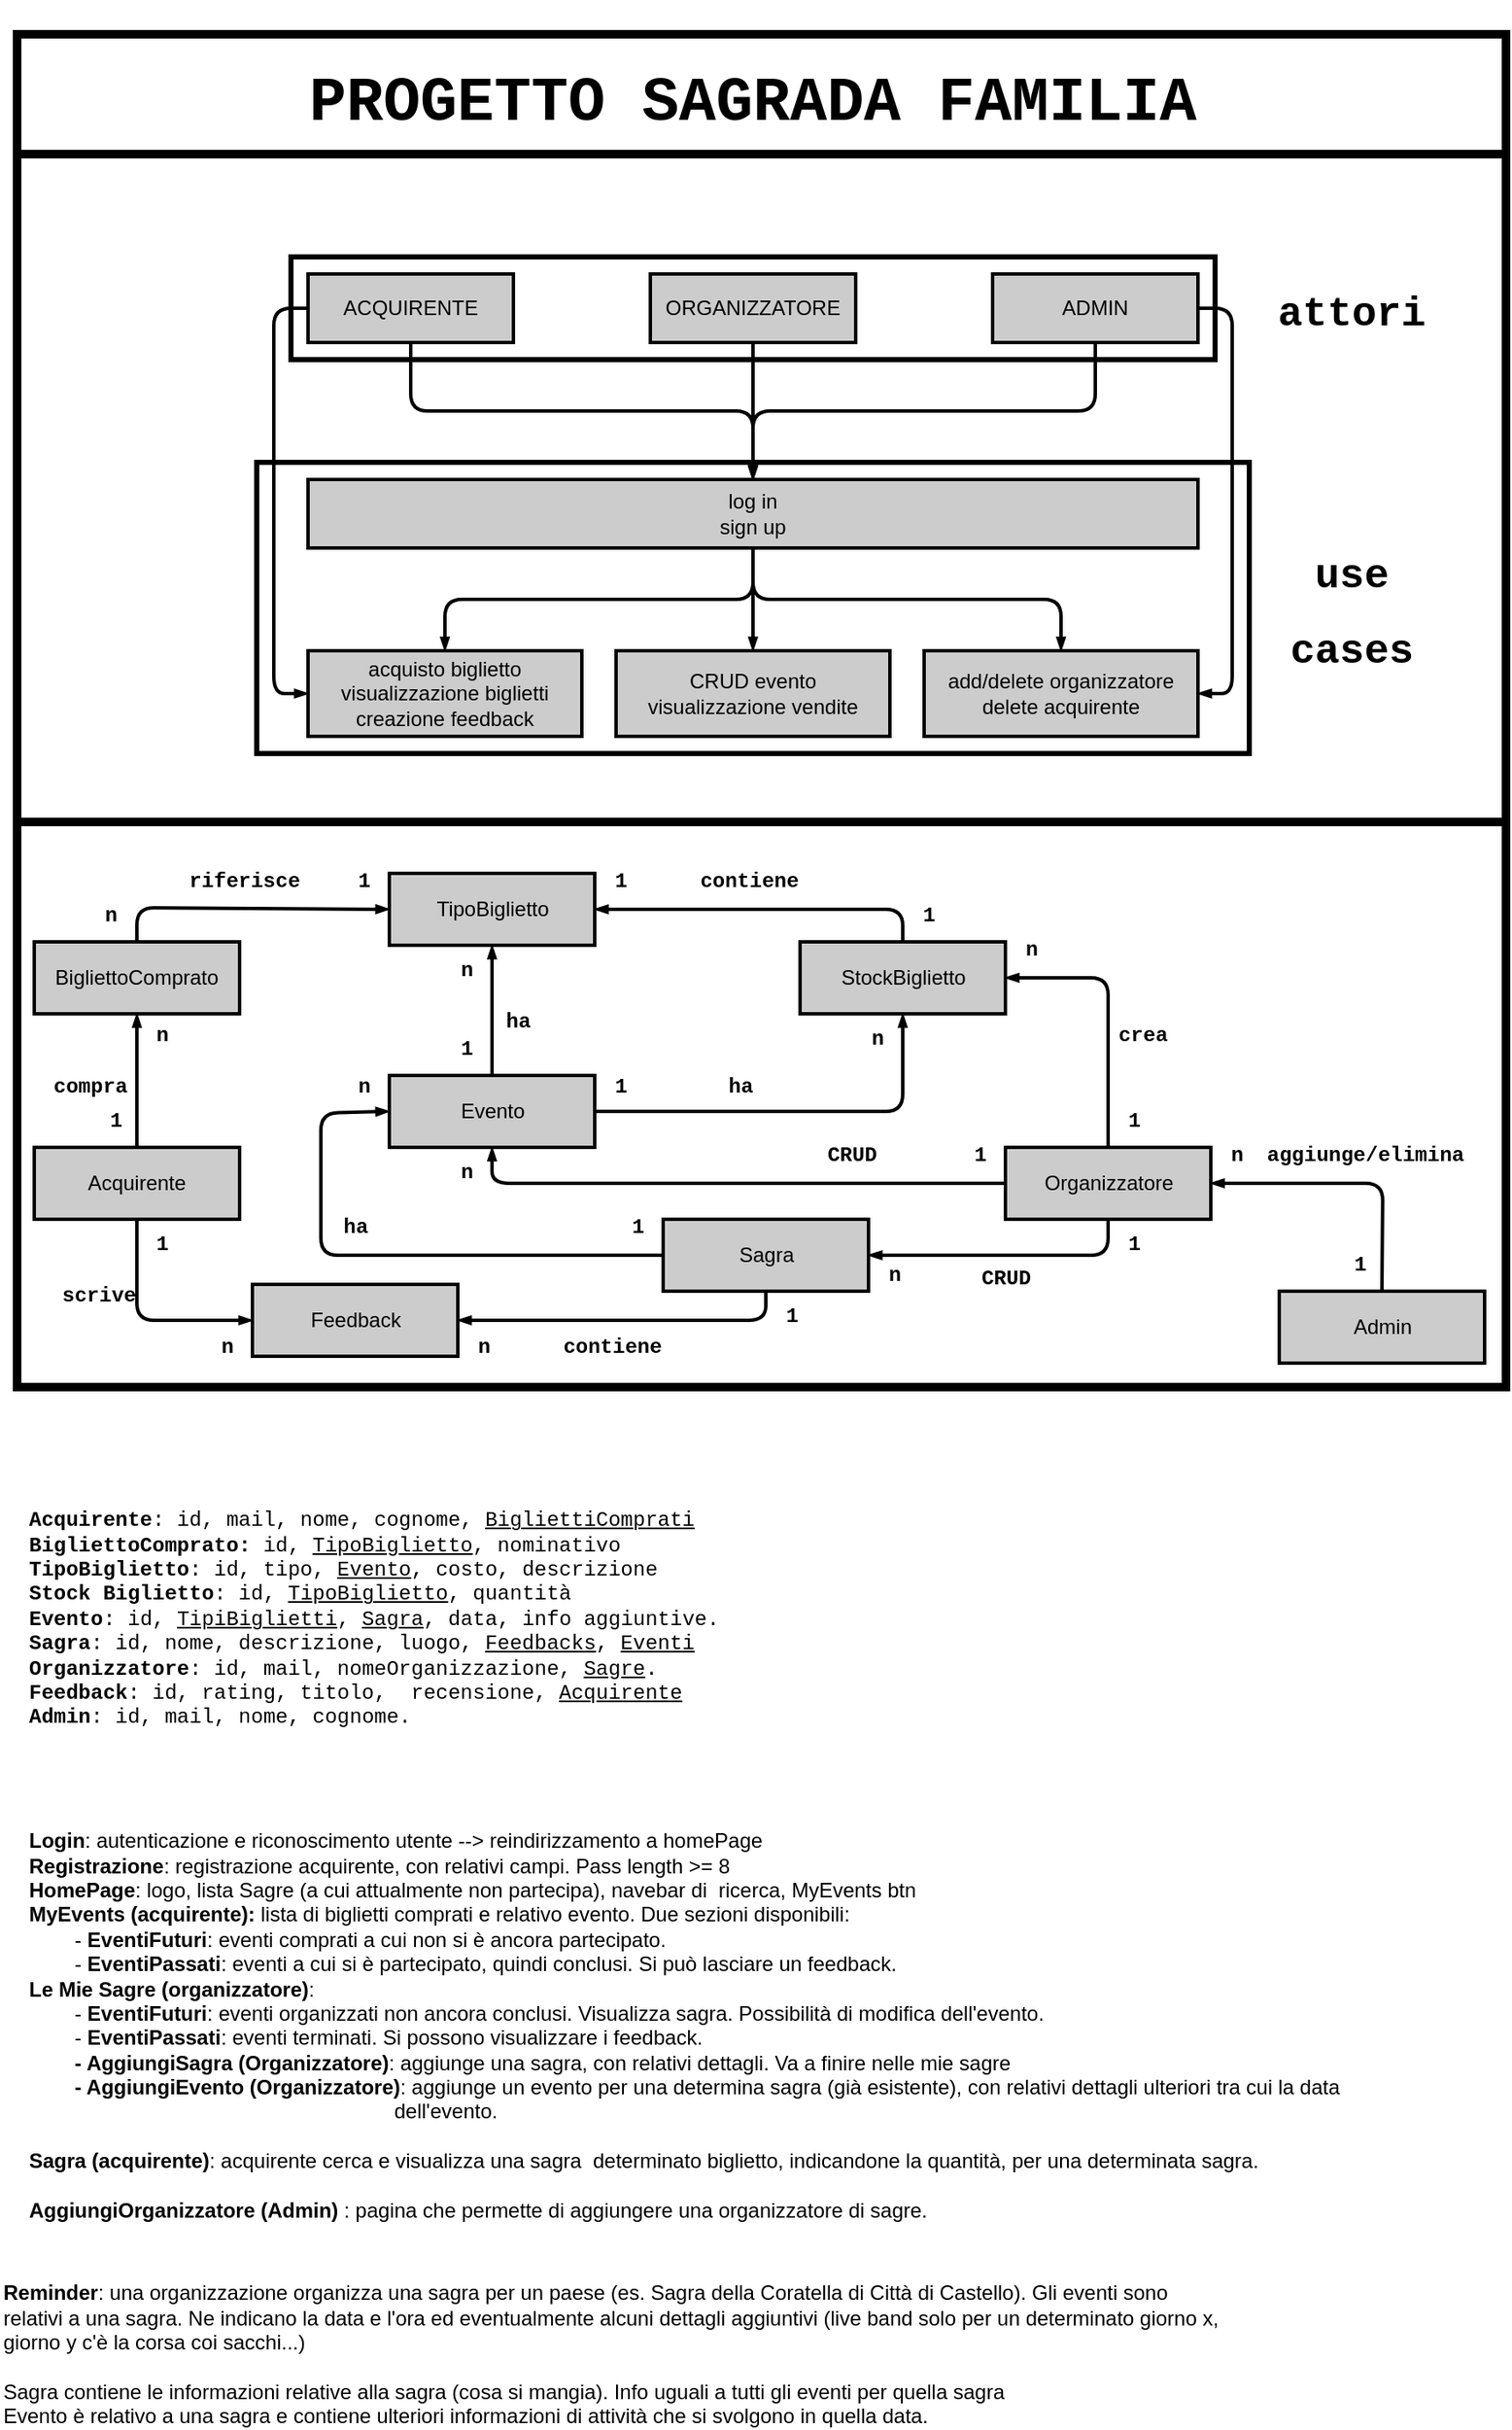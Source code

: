 <mxfile>
    <diagram name="Pagina-1" id="gseirKFRvw-85E1EHNPF">
        <mxGraphModel dx="3828" dy="4612" grid="1" gridSize="10" guides="1" tooltips="1" connect="1" arrows="1" fold="1" page="0" pageScale="1" pageWidth="827" pageHeight="1169" math="0" shadow="0">
            <root>
                <mxCell id="0"/>
                <mxCell id="1" parent="0"/>
                <mxCell id="100" value="" style="whiteSpace=wrap;html=1;fontFamily=Courier New;strokeWidth=5;fillColor=none;fontColor=#000000;" vertex="1" parent="1">
                    <mxGeometry x="240" y="-880" width="870" height="790" as="geometry"/>
                </mxCell>
                <mxCell id="157" value="" style="whiteSpace=wrap;html=1;fontFamily=Courier New;strokeWidth=5;fillColor=none;fontColor=#000000;" vertex="1" parent="1">
                    <mxGeometry x="240" y="-810" width="870" height="390" as="geometry"/>
                </mxCell>
                <mxCell id="90" value="" style="whiteSpace=wrap;html=1;fontFamily=Courier New;strokeWidth=3;fillColor=none;fontColor=#000000;" vertex="1" parent="1">
                    <mxGeometry x="380" y="-630" width="580" height="170" as="geometry"/>
                </mxCell>
                <mxCell id="91" value="" style="whiteSpace=wrap;html=1;fontFamily=Courier New;strokeWidth=3;fillColor=none;fontColor=#000000;" vertex="1" parent="1">
                    <mxGeometry x="400" y="-750" width="540" height="60" as="geometry"/>
                </mxCell>
                <mxCell id="4jmITqAbGPKn8g1PhYLc-20" value="&lt;b style=&quot;font-family: &amp;quot;Courier New&amp;quot;;&quot;&gt;Acquirente&lt;/b&gt;&lt;span style=&quot;color: rgb(0, 0, 0); font-family: &amp;quot;Courier New&amp;quot;;&quot;&gt;: id, mail, nome, cognome,&amp;nbsp;&lt;/span&gt;&lt;u style=&quot;font-family: &amp;quot;Courier New&amp;quot;;&quot;&gt;BigliettiComprati&lt;/u&gt;&lt;div style=&quot;font-family: &amp;quot;Courier New&amp;quot;;&quot;&gt;&lt;b&gt;BigliettoComprato:&amp;nbsp;&lt;/b&gt;id,&amp;nbsp;&lt;u&gt;TipoBiglietto&lt;/u&gt;, nominativo&lt;/div&gt;&lt;div style=&quot;font-family: &amp;quot;Courier New&amp;quot;;&quot;&gt;&lt;b&gt;TipoBiglietto&lt;/b&gt;: id, tipo,&amp;nbsp;&lt;u&gt;Evento&lt;/u&gt;, costo, descrizione&lt;/div&gt;&lt;div style=&quot;font-family: &amp;quot;Courier New&amp;quot;;&quot;&gt;&lt;b&gt;Stock Biglietto&lt;/b&gt;: id,&amp;nbsp;&lt;u&gt;TipoBiglietto&lt;/u&gt;, quantità&lt;br&gt;&lt;b&gt;Evento&lt;/b&gt;: id,&amp;nbsp;&lt;u&gt;TipiBiglietti&lt;/u&gt;,&amp;nbsp;&lt;u&gt;Sagra&lt;/u&gt;, data, info aggiuntive.&lt;/div&gt;&lt;div style=&quot;font-family: &amp;quot;Courier New&amp;quot;;&quot;&gt;&lt;b&gt;Sagra&lt;/b&gt;: id, nome, descrizione, luogo,&amp;nbsp;&lt;u&gt;Feedbacks&lt;/u&gt;,&amp;nbsp;&lt;u&gt;Eventi&lt;/u&gt;&lt;/div&gt;&lt;div style=&quot;font-family: &amp;quot;Courier New&amp;quot;;&quot;&gt;&lt;div&gt;&lt;b&gt;Organizzatore&lt;/b&gt;: id, mail, nomeOrganizzazione,&amp;nbsp;&lt;u&gt;Sagre&lt;/u&gt;.&lt;/div&gt;&lt;div&gt;&lt;b&gt;Feedback&lt;/b&gt;: id, rating, titolo, &amp;nbsp;recensione,&amp;nbsp;&lt;u&gt;Acquirente&lt;/u&gt;&lt;/div&gt;&lt;div&gt;&lt;b&gt;Admin&lt;/b&gt;: id, mail, nome, cognome.&lt;/div&gt;&lt;/div&gt;" style="text;html=1;align=left;verticalAlign=middle;whiteSpace=wrap;rounded=0;" parent="1" vertex="1">
                    <mxGeometry x="245" y="-20" width="515" height="130" as="geometry"/>
                </mxCell>
                <mxCell id="4jmITqAbGPKn8g1PhYLc-21" value="&lt;div&gt;&lt;b&gt;Login&lt;/b&gt;: autenticazione e riconoscimento utente --&amp;gt; reindirizzamento a homePage&lt;/div&gt;&lt;div&gt;&lt;b&gt;Registrazione&lt;/b&gt;: registrazione acquirente, con relativi campi. Pass length &amp;gt;= 8&lt;/div&gt;&lt;b&gt;HomePage&lt;/b&gt;: logo, lista Sagre (a cui attualmente non partecipa), navebar di &amp;nbsp;ricerca, MyEvents btn&lt;div&gt;&lt;b&gt;MyEvents (acquirente): &lt;/b&gt;lista di biglietti comprati e relativo evento. Due sezioni disponibili:&lt;/div&gt;&lt;div&gt;&lt;span style=&quot;white-space: pre;&quot;&gt;&#x9;- &lt;b&gt;EventiFuturi&lt;/b&gt;: eventi comprati a cui non si è ancora partecipato.&lt;/span&gt;&lt;br&gt;&lt;/div&gt;&lt;div&gt;&lt;span style=&quot;white-space: pre;&quot;&gt;&#x9;- &lt;b&gt;EventiPassati&lt;/b&gt;: eventi a cui si è partecipato, quindi conclusi. Si può lasciare un feedback.&lt;/span&gt;&lt;/div&gt;&lt;div&gt;&lt;span style=&quot;white-space: pre;&quot;&gt;&lt;b&gt;Le Mie Sagre (organizzatore)&lt;/b&gt;:&lt;/span&gt;&lt;/div&gt;&lt;div&gt;&lt;div&gt;&lt;span style=&quot;white-space: pre;&quot;&gt;&#x9;- &lt;/span&gt;&lt;b style=&quot;white-space: pre;&quot;&gt;EventiFuturi&lt;/b&gt;&lt;span style=&quot;white-space: pre;&quot;&gt;: eventi organizzati non ancora conclusi. Visualizza sagra. Possibilità di modifica dell&#39;evento.&lt;/span&gt;&lt;br&gt;&lt;/div&gt;&lt;div&gt;&lt;span style=&quot;white-space: pre;&quot;&gt;&#x9;- &lt;/span&gt;&lt;b style=&quot;white-space: pre;&quot;&gt;EventiPassati&lt;/b&gt;&lt;span style=&quot;white-space: pre;&quot;&gt;: eventi terminati. Si possono visualizzare i feedback.&lt;/span&gt;&lt;/div&gt;&lt;/div&gt;&lt;div&gt;&lt;b style=&quot;white-space: pre;&quot;&gt;&lt;span style=&quot;white-space: pre;&quot;&gt;&#x9;- &lt;/span&gt;AggiungiSagra (Organizzatore)&lt;/b&gt;&lt;span style=&quot;white-space: pre;&quot;&gt;: aggiunge una sagra, con relativi dettagli. Va a finire nelle mie sagre&lt;/span&gt;&lt;/div&gt;&lt;div&gt;&lt;b style=&quot;white-space: pre;&quot;&gt;&#x9;- AggiungiEvento (Organizzatore)&lt;/b&gt;&lt;span style=&quot;white-space: pre;&quot;&gt;: aggiunge un evento per una determina sagra (già esistente), con relativi dettagli ulteriori tra cui la data&amp;nbsp;&lt;/span&gt;&lt;/div&gt;&lt;div&gt;&lt;span style=&quot;white-space: pre;&quot;&gt;&lt;span style=&quot;white-space: pre;&quot;&gt;&#x9;&lt;/span&gt;&lt;span style=&quot;white-space: pre;&quot;&gt;&#x9;&lt;/span&gt;&lt;span style=&quot;white-space: pre;&quot;&gt;&#x9;&lt;/span&gt;&lt;span style=&quot;white-space: pre;&quot;&gt;&#x9;&lt;/span&gt;&lt;span style=&quot;white-space: pre;&quot;&gt;&#x9;&lt;/span&gt;&lt;span style=&quot;white-space: pre;&quot;&gt;&#x9;&lt;/span&gt;&lt;span style=&quot;white-space: pre;&quot;&gt;&#x9;&lt;/span&gt;&lt;span style=&quot;white-space: pre;&quot;&gt;&#x9;&lt;/span&gt;dell&#39;evento.&lt;/span&gt;&lt;span style=&quot;white-space: pre;&quot;&gt;&lt;br&gt;&lt;/span&gt;&lt;/div&gt;&lt;div&gt;&lt;span style=&quot;white-space: pre;&quot;&gt;&lt;br&gt;&lt;/span&gt;&lt;/div&gt;&lt;div&gt;&lt;div&gt;&lt;span style=&quot;white-space: pre;&quot;&gt;&lt;b&gt;Sagra (acquirente)&lt;/b&gt;: acquirente cerca e visualizza una sagra  determinato biglietto, indicandone la quantità, per una determinata sagra.&lt;/span&gt;&lt;/div&gt;&lt;/div&gt;&lt;div&gt;&lt;span style=&quot;white-space: pre;&quot;&gt;&lt;br&gt;&lt;/span&gt;&lt;/div&gt;&lt;div&gt;&lt;span style=&quot;white-space: pre;&quot;&gt;&lt;b&gt;AggiungiOrganizzatore (Admin) &lt;/b&gt;: pagina che permette di aggiungere una organizzatore di sagre.&lt;/span&gt;&lt;/div&gt;&lt;div&gt;&lt;span style=&quot;white-space: pre;&quot;&gt;&lt;br&gt;&lt;/span&gt;&lt;/div&gt;" style="text;html=1;align=left;verticalAlign=middle;whiteSpace=wrap;rounded=0;" parent="1" vertex="1">
                    <mxGeometry x="245" y="200" width="765" height="180" as="geometry"/>
                </mxCell>
                <mxCell id="4jmITqAbGPKn8g1PhYLc-28" value="&lt;b&gt;Reminder&lt;/b&gt;: una organizzazione organizza una sagra per un paese (es. Sagra della Coratella di Città di Castello). Gli eventi sono relativi a una sagra. Ne indicano la data e l&#39;ora ed eventualmente alcuni dettagli aggiuntivi (live band solo per un determinato giorno x, giorno y c&#39;è la corsa coi sacchi...)&lt;div&gt;&lt;br&gt;&lt;/div&gt;&lt;div&gt;Sagra contiene le informazioni relative alla sagra (cosa si mangia). Info uguali a tutti gli eventi per quella sagra&lt;/div&gt;&lt;div&gt;Evento è relativo a una sagra e contiene ulteriori informazioni di attività che si svolgono in quella data.&lt;/div&gt;" style="text;html=1;align=left;verticalAlign=middle;whiteSpace=wrap;rounded=0;" parent="1" vertex="1">
                    <mxGeometry x="230" y="460" width="715" height="30" as="geometry"/>
                </mxCell>
                <mxCell id="80" value="&lt;b&gt;PROGETTO SAGRADA FAMILIA&lt;/b&gt;" style="text;html=1;align=center;verticalAlign=middle;whiteSpace=wrap;rounded=0;fontSize=36;fontFamily=Courier New;fontColor=#000000;" vertex="1" parent="1">
                    <mxGeometry x="370" y="-900" width="600" height="120" as="geometry"/>
                </mxCell>
                <mxCell id="81" value="&lt;b&gt;&lt;font style=&quot;font-size: 24px;&quot;&gt;attori&lt;/font&gt;&lt;/b&gt;" style="text;html=1;align=center;verticalAlign=middle;whiteSpace=wrap;rounded=0;fontSize=36;fontFamily=Courier New;fontColor=#000000;" vertex="1" parent="1">
                    <mxGeometry x="960" y="-735" width="120" height="30" as="geometry"/>
                </mxCell>
                <mxCell id="82" value="ACQUIRENTE" style="rounded=0;whiteSpace=wrap;html=1;fillColor=#CCCCCC;strokeWidth=2;" vertex="1" parent="1">
                    <mxGeometry x="410" y="-740" width="120" height="40" as="geometry"/>
                </mxCell>
                <mxCell id="83" value="ADMIN" style="rounded=0;whiteSpace=wrap;html=1;fillColor=#CCCCCC;strokeWidth=2;" vertex="1" parent="1">
                    <mxGeometry x="810" y="-740" width="120" height="40" as="geometry"/>
                </mxCell>
                <mxCell id="84" value="ORGANIZZATORE" style="rounded=0;whiteSpace=wrap;html=1;fillColor=#CCCCCC;strokeWidth=2;" vertex="1" parent="1">
                    <mxGeometry x="610" y="-740" width="120" height="40" as="geometry"/>
                </mxCell>
                <mxCell id="85" value="CRUD evento&lt;br&gt;visualizzazione vendite" style="rounded=0;whiteSpace=wrap;html=1;fillColor=#CCCCCC;strokeWidth=2;" vertex="1" parent="1">
                    <mxGeometry x="590" y="-520" width="160" height="50" as="geometry"/>
                </mxCell>
                <mxCell id="86" value="log in&lt;br&gt;sign up" style="rounded=0;whiteSpace=wrap;html=1;fillColor=#CCCCCC;strokeWidth=2;" vertex="1" parent="1">
                    <mxGeometry x="410" y="-620" width="520" height="40" as="geometry"/>
                </mxCell>
                <mxCell id="87" value="add/delete organizzatore&lt;br&gt;delete acquirente" style="rounded=0;whiteSpace=wrap;html=1;fillColor=#CCCCCC;strokeWidth=2;" vertex="1" parent="1">
                    <mxGeometry x="770" y="-520" width="160" height="50" as="geometry"/>
                </mxCell>
                <mxCell id="88" value="acquisto biglietto&lt;br&gt;visualizzazione biglietti&lt;br&gt;creazione feedback" style="rounded=0;whiteSpace=wrap;html=1;fillColor=#CCCCCC;strokeWidth=2;" vertex="1" parent="1">
                    <mxGeometry x="410" y="-520" width="160" height="50" as="geometry"/>
                </mxCell>
                <mxCell id="89" style="edgeStyle=none;html=1;strokeWidth=2;endArrow=blockThin;endFill=1;endSize=3;startSize=3;exitX=0.5;exitY=1;exitDx=0;exitDy=0;entryX=0.5;entryY=0;entryDx=0;entryDy=0;" edge="1" parent="1" source="84" target="86">
                    <mxGeometry relative="1" as="geometry">
                        <mxPoint x="1000" y="-580" as="sourcePoint"/>
                        <mxPoint x="1040" y="-550" as="targetPoint"/>
                        <Array as="points"/>
                    </mxGeometry>
                </mxCell>
                <mxCell id="92" value="&lt;b&gt;&lt;font style=&quot;font-size: 24px;&quot;&gt;use cases&lt;/font&gt;&lt;/b&gt;" style="text;html=1;align=center;verticalAlign=middle;whiteSpace=wrap;rounded=0;fontSize=36;fontFamily=Courier New;fontColor=#000000;" vertex="1" parent="1">
                    <mxGeometry x="960" y="-560" width="120" height="30" as="geometry"/>
                </mxCell>
                <mxCell id="93" style="edgeStyle=none;html=1;strokeWidth=2;endArrow=blockThin;endFill=1;endSize=3;startSize=3;exitX=0.5;exitY=1;exitDx=0;exitDy=0;entryX=0.5;entryY=0;entryDx=0;entryDy=0;" edge="1" parent="1" source="82" target="86">
                    <mxGeometry relative="1" as="geometry">
                        <mxPoint x="680" y="-690" as="sourcePoint"/>
                        <mxPoint x="680" y="-610" as="targetPoint"/>
                        <Array as="points">
                            <mxPoint x="470" y="-660"/>
                            <mxPoint x="670" y="-660"/>
                        </Array>
                    </mxGeometry>
                </mxCell>
                <mxCell id="94" style="edgeStyle=none;html=1;strokeWidth=2;endArrow=blockThin;endFill=1;endSize=3;startSize=3;exitX=0.5;exitY=1;exitDx=0;exitDy=0;entryX=0.5;entryY=0;entryDx=0;entryDy=0;" edge="1" parent="1" source="83" target="86">
                    <mxGeometry relative="1" as="geometry">
                        <mxPoint x="680" y="-690" as="sourcePoint"/>
                        <mxPoint x="680" y="-610" as="targetPoint"/>
                        <Array as="points">
                            <mxPoint x="870" y="-660"/>
                            <mxPoint x="670" y="-660"/>
                        </Array>
                    </mxGeometry>
                </mxCell>
                <mxCell id="95" style="edgeStyle=none;html=1;strokeWidth=2;endArrow=blockThin;endFill=1;endSize=3;startSize=3;exitX=0.5;exitY=1;exitDx=0;exitDy=0;entryX=0.5;entryY=0;entryDx=0;entryDy=0;" edge="1" parent="1" source="86" target="85">
                    <mxGeometry relative="1" as="geometry">
                        <mxPoint x="680" y="-690" as="sourcePoint"/>
                        <mxPoint x="680" y="-610" as="targetPoint"/>
                        <Array as="points"/>
                    </mxGeometry>
                </mxCell>
                <mxCell id="96" style="edgeStyle=none;html=1;strokeWidth=2;endArrow=blockThin;endFill=1;endSize=3;startSize=3;exitX=0.5;exitY=1;exitDx=0;exitDy=0;entryX=0.5;entryY=0;entryDx=0;entryDy=0;" edge="1" parent="1" source="86" target="87">
                    <mxGeometry relative="1" as="geometry">
                        <mxPoint x="680" y="-570" as="sourcePoint"/>
                        <mxPoint x="680" y="-520" as="targetPoint"/>
                        <Array as="points">
                            <mxPoint x="670" y="-550"/>
                            <mxPoint x="850" y="-550"/>
                        </Array>
                    </mxGeometry>
                </mxCell>
                <mxCell id="97" style="edgeStyle=none;html=1;strokeWidth=2;endArrow=blockThin;endFill=1;endSize=3;startSize=3;exitX=0.5;exitY=1;exitDx=0;exitDy=0;entryX=0.5;entryY=0;entryDx=0;entryDy=0;" edge="1" parent="1" source="86" target="88">
                    <mxGeometry relative="1" as="geometry">
                        <mxPoint x="680" y="-570" as="sourcePoint"/>
                        <mxPoint x="680" y="-510" as="targetPoint"/>
                        <Array as="points">
                            <mxPoint x="670" y="-550"/>
                            <mxPoint x="490" y="-550"/>
                        </Array>
                    </mxGeometry>
                </mxCell>
                <mxCell id="98" value="Biglietto&lt;span style=&quot;color: rgb(0, 0, 0);&quot;&gt;Comprato&lt;/span&gt;" style="rounded=0;whiteSpace=wrap;html=1;fillColor=#CCCCCC;strokeWidth=2;" vertex="1" parent="1">
                    <mxGeometry x="250" y="-350" width="120" height="42" as="geometry"/>
                </mxCell>
                <mxCell id="99" style="edgeStyle=none;html=1;strokeWidth=2;endArrow=blockThin;endFill=1;endSize=3;startSize=3;entryX=1;entryY=0.5;entryDx=0;entryDy=0;exitX=0.5;exitY=0;exitDx=0;exitDy=0;" edge="1" parent="1" source="103" target="107">
                    <mxGeometry relative="1" as="geometry">
                        <mxPoint x="737.5" y="-128" as="sourcePoint"/>
                        <mxPoint x="747.5" y="-88" as="targetPoint"/>
                        <Array as="points">
                            <mxPoint x="1038" y="-209"/>
                        </Array>
                    </mxGeometry>
                </mxCell>
                <mxCell id="101" value="Acquirente" style="rounded=0;whiteSpace=wrap;html=1;fillColor=#CCCCCC;strokeWidth=2;" vertex="1" parent="1">
                    <mxGeometry x="250" y="-230" width="120" height="42" as="geometry"/>
                </mxCell>
                <mxCell id="102" value="Feedback" style="rounded=0;whiteSpace=wrap;html=1;fillColor=#CCCCCC;strokeWidth=2;" vertex="1" parent="1">
                    <mxGeometry x="377.5" y="-150" width="120" height="42" as="geometry"/>
                </mxCell>
                <mxCell id="103" value="Admin" style="rounded=0;whiteSpace=wrap;html=1;fillColor=#CCCCCC;strokeWidth=2;" vertex="1" parent="1">
                    <mxGeometry x="977.5" y="-146" width="120" height="42" as="geometry"/>
                </mxCell>
                <mxCell id="104" value="Evento" style="rounded=0;whiteSpace=wrap;html=1;fillColor=#CCCCCC;strokeWidth=2;" vertex="1" parent="1">
                    <mxGeometry x="457.5" y="-272" width="120" height="42" as="geometry"/>
                </mxCell>
                <mxCell id="105" value="TipoBiglietto" style="rounded=0;whiteSpace=wrap;html=1;fillColor=#CCCCCC;strokeWidth=2;" vertex="1" parent="1">
                    <mxGeometry x="457.5" y="-390" width="120" height="42" as="geometry"/>
                </mxCell>
                <mxCell id="106" value="StockBiglietto" style="rounded=0;whiteSpace=wrap;html=1;fillColor=#CCCCCC;strokeWidth=2;" vertex="1" parent="1">
                    <mxGeometry x="697.5" y="-350" width="120" height="42" as="geometry"/>
                </mxCell>
                <mxCell id="107" value="Organizzatore" style="rounded=0;whiteSpace=wrap;html=1;fillColor=#CCCCCC;strokeWidth=2;" vertex="1" parent="1">
                    <mxGeometry x="817.5" y="-230" width="120" height="42" as="geometry"/>
                </mxCell>
                <mxCell id="108" value="Sagra" style="rounded=0;whiteSpace=wrap;html=1;fillColor=#CCCCCC;strokeWidth=2;" vertex="1" parent="1">
                    <mxGeometry x="617.5" y="-188" width="120" height="42" as="geometry"/>
                </mxCell>
                <mxCell id="109" style="edgeStyle=none;html=1;strokeWidth=2;endArrow=blockThin;endFill=1;endSize=3;startSize=3;entryX=0;entryY=0.5;entryDx=0;entryDy=0;exitX=0.5;exitY=1;exitDx=0;exitDy=0;" edge="1" parent="1" source="101" target="102">
                    <mxGeometry relative="1" as="geometry">
                        <mxPoint x="887.5" y="-98" as="sourcePoint"/>
                        <mxPoint x="887.5" y="-178" as="targetPoint"/>
                        <Array as="points">
                            <mxPoint x="310" y="-129"/>
                        </Array>
                    </mxGeometry>
                </mxCell>
                <mxCell id="110" style="edgeStyle=none;html=1;strokeWidth=2;endArrow=blockThin;endFill=1;endSize=3;startSize=3;entryX=0;entryY=0.5;entryDx=0;entryDy=0;exitX=0;exitY=0.5;exitDx=0;exitDy=0;" edge="1" parent="1" source="108" target="104">
                    <mxGeometry relative="1" as="geometry">
                        <mxPoint x="327.5" y="-178" as="sourcePoint"/>
                        <mxPoint x="387.5" y="-119" as="targetPoint"/>
                        <Array as="points">
                            <mxPoint x="417.5" y="-167"/>
                            <mxPoint x="417.5" y="-250"/>
                        </Array>
                    </mxGeometry>
                </mxCell>
                <mxCell id="111" style="edgeStyle=none;html=1;strokeWidth=2;endArrow=blockThin;endFill=1;endSize=3;startSize=3;entryX=0.5;entryY=1;entryDx=0;entryDy=0;exitX=0.5;exitY=0;exitDx=0;exitDy=0;" edge="1" parent="1" source="101" target="98">
                    <mxGeometry relative="1" as="geometry">
                        <mxPoint x="887.5" y="-98" as="sourcePoint"/>
                        <mxPoint x="887.5" y="-178" as="targetPoint"/>
                        <Array as="points"/>
                    </mxGeometry>
                </mxCell>
                <mxCell id="112" style="edgeStyle=none;html=1;strokeWidth=2;endArrow=blockThin;endFill=1;endSize=3;startSize=3;entryX=0;entryY=0.5;entryDx=0;entryDy=0;exitX=0.5;exitY=0;exitDx=0;exitDy=0;" edge="1" parent="1" source="98" target="105">
                    <mxGeometry relative="1" as="geometry">
                        <mxPoint x="327.5" y="-220" as="sourcePoint"/>
                        <mxPoint x="327.5" y="-298" as="targetPoint"/>
                        <Array as="points">
                            <mxPoint x="310" y="-370"/>
                        </Array>
                    </mxGeometry>
                </mxCell>
                <mxCell id="114" style="edgeStyle=none;html=1;strokeWidth=2;endArrow=blockThin;endFill=1;endSize=3;startSize=3;entryX=1;entryY=0.5;entryDx=0;entryDy=0;exitX=0.5;exitY=0;exitDx=0;exitDy=0;" edge="1" parent="1" source="106" target="105">
                    <mxGeometry relative="1" as="geometry">
                        <mxPoint x="527.5" y="-338" as="sourcePoint"/>
                        <mxPoint x="527.5" y="-262" as="targetPoint"/>
                        <Array as="points">
                            <mxPoint x="757.5" y="-369"/>
                        </Array>
                    </mxGeometry>
                </mxCell>
                <mxCell id="115" style="edgeStyle=none;html=1;strokeWidth=2;endArrow=blockThin;endFill=1;endSize=3;startSize=3;entryX=0.5;entryY=1;entryDx=0;entryDy=0;exitX=1;exitY=0.5;exitDx=0;exitDy=0;" edge="1" parent="1" source="104" target="106">
                    <mxGeometry relative="1" as="geometry">
                        <mxPoint x="767.5" y="-340" as="sourcePoint"/>
                        <mxPoint x="587.5" y="-359" as="targetPoint"/>
                        <Array as="points">
                            <mxPoint x="757.5" y="-251"/>
                        </Array>
                    </mxGeometry>
                </mxCell>
                <mxCell id="116" style="edgeStyle=none;html=1;strokeWidth=2;endArrow=blockThin;endFill=1;endSize=3;startSize=3;entryX=1;entryY=0.5;entryDx=0;entryDy=0;exitX=0.5;exitY=1;exitDx=0;exitDy=0;" edge="1" parent="1" source="107" target="108">
                    <mxGeometry relative="1" as="geometry">
                        <mxPoint x="887.5" y="-98" as="sourcePoint"/>
                        <mxPoint x="887.5" y="-178" as="targetPoint"/>
                        <Array as="points">
                            <mxPoint x="877.5" y="-167"/>
                        </Array>
                    </mxGeometry>
                </mxCell>
                <mxCell id="117" style="edgeStyle=none;html=1;strokeWidth=2;endArrow=blockThin;endFill=1;endSize=3;startSize=3;entryX=1;entryY=0.5;entryDx=0;entryDy=0;exitX=0.5;exitY=0;exitDx=0;exitDy=0;" edge="1" parent="1" source="107" target="106">
                    <mxGeometry relative="1" as="geometry">
                        <mxPoint x="827.5" y="-199" as="sourcePoint"/>
                        <mxPoint x="687.5" y="-178" as="targetPoint"/>
                        <Array as="points">
                            <mxPoint x="877.5" y="-329"/>
                        </Array>
                    </mxGeometry>
                </mxCell>
                <mxCell id="118" style="edgeStyle=none;html=1;strokeWidth=2;endArrow=blockThin;endFill=1;endSize=3;startSize=3;entryX=0.5;entryY=1;entryDx=0;entryDy=0;exitX=0;exitY=0.5;exitDx=0;exitDy=0;" edge="1" parent="1" source="107" target="104">
                    <mxGeometry relative="1" as="geometry">
                        <mxPoint x="887.5" y="-178" as="sourcePoint"/>
                        <mxPoint x="747.5" y="-157" as="targetPoint"/>
                        <Array as="points">
                            <mxPoint x="517.5" y="-209"/>
                        </Array>
                    </mxGeometry>
                </mxCell>
                <mxCell id="119" style="edgeStyle=none;html=1;strokeWidth=2;endArrow=blockThin;endFill=1;endSize=3;startSize=3;entryX=1;entryY=0.5;entryDx=0;entryDy=0;exitX=0.5;exitY=1;exitDx=0;exitDy=0;" edge="1" parent="1" source="108" target="102">
                    <mxGeometry relative="1" as="geometry">
                        <mxPoint x="887.5" y="-178" as="sourcePoint"/>
                        <mxPoint x="747.5" y="-157" as="targetPoint"/>
                        <Array as="points">
                            <mxPoint x="677.5" y="-129"/>
                        </Array>
                    </mxGeometry>
                </mxCell>
                <mxCell id="120" value="&lt;b&gt;&lt;font&gt;riferisce&lt;/font&gt;&lt;/b&gt;" style="text;html=1;align=center;verticalAlign=middle;whiteSpace=wrap;rounded=0;fontSize=12;fontFamily=Courier New;fontColor=#000000;" vertex="1" parent="1">
                    <mxGeometry x="347.5" y="-400" width="50" height="30" as="geometry"/>
                </mxCell>
                <mxCell id="121" value="&lt;b&gt;&lt;font&gt;1&lt;/font&gt;&lt;/b&gt;" style="text;html=1;align=center;verticalAlign=middle;whiteSpace=wrap;rounded=0;fontSize=12;fontFamily=Courier New;fontColor=#000000;" vertex="1" parent="1">
                    <mxGeometry x="282.5" y="-260" width="30" height="30" as="geometry"/>
                </mxCell>
                <mxCell id="122" value="&lt;b&gt;&lt;font&gt;n&lt;/font&gt;&lt;/b&gt;" style="text;html=1;align=center;verticalAlign=middle;whiteSpace=wrap;rounded=0;fontSize=12;fontFamily=Courier New;fontColor=#000000;" vertex="1" parent="1">
                    <mxGeometry x="310" y="-311" width="30" height="32" as="geometry"/>
                </mxCell>
                <mxCell id="123" value="&lt;b&gt;&lt;font&gt;n&lt;/font&gt;&lt;/b&gt;" style="text;html=1;align=center;verticalAlign=middle;whiteSpace=wrap;rounded=0;fontSize=12;fontFamily=Courier New;fontColor=#000000;" vertex="1" parent="1">
                    <mxGeometry x="347.5" y="-128" width="30" height="30" as="geometry"/>
                </mxCell>
                <mxCell id="124" value="&lt;b&gt;&lt;font&gt;1&lt;/font&gt;&lt;/b&gt;" style="text;html=1;align=center;verticalAlign=middle;whiteSpace=wrap;rounded=0;fontSize=12;fontFamily=Courier New;fontColor=#000000;" vertex="1" parent="1">
                    <mxGeometry x="310" y="-188" width="30" height="30" as="geometry"/>
                </mxCell>
                <mxCell id="125" value="&lt;b&gt;&lt;font&gt;1&lt;/font&gt;&lt;/b&gt;" style="text;html=1;align=center;verticalAlign=middle;whiteSpace=wrap;rounded=0;fontSize=12;fontFamily=Courier New;fontColor=#000000;" vertex="1" parent="1">
                    <mxGeometry x="427.5" y="-400" width="30" height="30" as="geometry"/>
                </mxCell>
                <mxCell id="126" value="&lt;b&gt;&lt;font&gt;n&lt;/font&gt;&lt;/b&gt;" style="text;html=1;align=center;verticalAlign=middle;whiteSpace=wrap;rounded=0;fontSize=12;fontFamily=Courier New;fontColor=#000000;" vertex="1" parent="1">
                    <mxGeometry x="280" y="-380" width="30" height="30" as="geometry"/>
                </mxCell>
                <mxCell id="127" value="&lt;b&gt;&lt;font&gt;1&lt;/font&gt;&lt;/b&gt;" style="text;html=1;align=center;verticalAlign=middle;whiteSpace=wrap;rounded=0;fontSize=12;fontFamily=Courier New;fontColor=#000000;" vertex="1" parent="1">
                    <mxGeometry x="577.5" y="-400" width="30" height="30" as="geometry"/>
                </mxCell>
                <mxCell id="128" value="&lt;b&gt;&lt;font&gt;1&lt;/font&gt;&lt;/b&gt;" style="text;html=1;align=center;verticalAlign=middle;whiteSpace=wrap;rounded=0;fontSize=12;fontFamily=Courier New;fontColor=#000000;" vertex="1" parent="1">
                    <mxGeometry x="757.5" y="-380" width="30" height="30" as="geometry"/>
                </mxCell>
                <mxCell id="131" value="&lt;b&gt;&lt;font&gt;1&lt;/font&gt;&lt;/b&gt;" style="text;html=1;align=center;verticalAlign=middle;whiteSpace=wrap;rounded=0;fontSize=12;fontFamily=Courier New;fontColor=#000000;" vertex="1" parent="1">
                    <mxGeometry x="577.5" y="-280" width="30" height="30" as="geometry"/>
                </mxCell>
                <mxCell id="132" value="&lt;b&gt;&lt;font&gt;n&lt;/font&gt;&lt;/b&gt;" style="text;html=1;align=center;verticalAlign=middle;whiteSpace=wrap;rounded=0;fontSize=12;fontFamily=Courier New;fontColor=#000000;" vertex="1" parent="1">
                    <mxGeometry x="727.5" y="-308" width="30" height="30" as="geometry"/>
                </mxCell>
                <mxCell id="133" value="&lt;b&gt;&lt;font&gt;1&lt;/font&gt;&lt;/b&gt;" style="text;html=1;align=center;verticalAlign=middle;whiteSpace=wrap;rounded=0;fontSize=12;fontFamily=Courier New;fontColor=#000000;" vertex="1" parent="1">
                    <mxGeometry x="787.5" y="-240" width="30" height="30" as="geometry"/>
                </mxCell>
                <mxCell id="134" value="&lt;b&gt;&lt;font&gt;n&lt;/font&gt;&lt;/b&gt;" style="text;html=1;align=center;verticalAlign=middle;whiteSpace=wrap;rounded=0;fontSize=12;fontFamily=Courier New;fontColor=#000000;" vertex="1" parent="1">
                    <mxGeometry x="487.5" y="-230" width="30" height="30" as="geometry"/>
                </mxCell>
                <mxCell id="135" value="&lt;b&gt;&lt;font&gt;1&lt;/font&gt;&lt;/b&gt;" style="text;html=1;align=center;verticalAlign=middle;whiteSpace=wrap;rounded=0;fontSize=12;fontFamily=Courier New;fontColor=#000000;" vertex="1" parent="1">
                    <mxGeometry x="1010" y="-176" width="30" height="30" as="geometry"/>
                </mxCell>
                <mxCell id="136" value="&lt;b&gt;&lt;font&gt;n&lt;/font&gt;&lt;/b&gt;" style="text;html=1;align=center;verticalAlign=middle;whiteSpace=wrap;rounded=0;fontSize=12;fontFamily=Courier New;fontColor=#000000;" vertex="1" parent="1">
                    <mxGeometry x="937.5" y="-240" width="30" height="30" as="geometry"/>
                </mxCell>
                <mxCell id="137" value="&lt;b&gt;&lt;font&gt;1&lt;/font&gt;&lt;/b&gt;" style="text;html=1;align=center;verticalAlign=middle;whiteSpace=wrap;rounded=0;fontSize=12;fontFamily=Courier New;fontColor=#000000;" vertex="1" parent="1">
                    <mxGeometry x="877.5" y="-188" width="30" height="30" as="geometry"/>
                </mxCell>
                <mxCell id="138" value="&lt;b&gt;&lt;font&gt;n&lt;/font&gt;&lt;/b&gt;" style="text;html=1;align=center;verticalAlign=middle;whiteSpace=wrap;rounded=0;fontSize=12;fontFamily=Courier New;fontColor=#000000;" vertex="1" parent="1">
                    <mxGeometry x="737.5" y="-170" width="30" height="30" as="geometry"/>
                </mxCell>
                <mxCell id="139" value="&lt;b&gt;&lt;font&gt;n&lt;/font&gt;&lt;/b&gt;" style="text;html=1;align=center;verticalAlign=middle;whiteSpace=wrap;rounded=0;fontSize=12;fontFamily=Courier New;fontColor=#000000;" vertex="1" parent="1">
                    <mxGeometry x="497.5" y="-128" width="30" height="30" as="geometry"/>
                </mxCell>
                <mxCell id="140" value="&lt;b&gt;&lt;font&gt;1&lt;/font&gt;&lt;/b&gt;" style="text;html=1;align=center;verticalAlign=middle;whiteSpace=wrap;rounded=0;fontSize=12;fontFamily=Courier New;fontColor=#000000;" vertex="1" parent="1">
                    <mxGeometry x="677.5" y="-146" width="30" height="30" as="geometry"/>
                </mxCell>
                <mxCell id="141" value="&lt;b&gt;&lt;font&gt;1&lt;/font&gt;&lt;/b&gt;" style="text;html=1;align=center;verticalAlign=middle;whiteSpace=wrap;rounded=0;fontSize=12;fontFamily=Courier New;fontColor=#000000;" vertex="1" parent="1">
                    <mxGeometry x="587.5" y="-198" width="30" height="30" as="geometry"/>
                </mxCell>
                <mxCell id="142" value="&lt;b&gt;&lt;font&gt;n&lt;/font&gt;&lt;/b&gt;" style="text;html=1;align=center;verticalAlign=middle;whiteSpace=wrap;rounded=0;fontSize=12;fontFamily=Courier New;fontColor=#000000;" vertex="1" parent="1">
                    <mxGeometry x="427.5" y="-280" width="30" height="30" as="geometry"/>
                </mxCell>
                <mxCell id="143" value="&lt;b&gt;&lt;font&gt;1&lt;/font&gt;&lt;/b&gt;" style="text;html=1;align=center;verticalAlign=middle;whiteSpace=wrap;rounded=0;fontSize=12;fontFamily=Courier New;fontColor=#000000;" vertex="1" parent="1">
                    <mxGeometry x="877.5" y="-260" width="30" height="30" as="geometry"/>
                </mxCell>
                <mxCell id="144" value="&lt;b&gt;&lt;font&gt;n&lt;/font&gt;&lt;/b&gt;" style="text;html=1;align=center;verticalAlign=middle;whiteSpace=wrap;rounded=0;fontSize=12;fontFamily=Courier New;fontColor=#000000;" vertex="1" parent="1">
                    <mxGeometry x="817.5" y="-360" width="30" height="30" as="geometry"/>
                </mxCell>
                <mxCell id="145" value="&lt;b&gt;&lt;font&gt;scrive&lt;/font&gt;&lt;/b&gt;" style="text;html=1;align=center;verticalAlign=middle;whiteSpace=wrap;rounded=0;fontSize=12;fontFamily=Courier New;fontColor=#000000;" vertex="1" parent="1">
                    <mxGeometry x="267.5" y="-158" width="40" height="30" as="geometry"/>
                </mxCell>
                <mxCell id="146" value="&lt;b&gt;&lt;font&gt;compra&lt;/font&gt;&lt;/b&gt;" style="text;html=1;align=center;verticalAlign=middle;whiteSpace=wrap;rounded=0;fontSize=12;fontFamily=Courier New;fontColor=#000000;" vertex="1" parent="1">
                    <mxGeometry x="257.5" y="-280" width="50" height="30" as="geometry"/>
                </mxCell>
                <mxCell id="147" value="&lt;b&gt;&lt;font&gt;contiene&lt;/font&gt;&lt;/b&gt;" style="text;html=1;align=center;verticalAlign=middle;whiteSpace=wrap;rounded=0;fontSize=12;fontFamily=Courier New;fontColor=#000000;" vertex="1" parent="1">
                    <mxGeometry x="637.5" y="-400" width="60" height="30" as="geometry"/>
                </mxCell>
                <mxCell id="148" value="&lt;b&gt;&lt;font&gt;ha&lt;/font&gt;&lt;/b&gt;" style="text;html=1;align=center;verticalAlign=middle;whiteSpace=wrap;rounded=0;fontSize=12;fontFamily=Courier New;fontColor=#000000;" vertex="1" parent="1">
                    <mxGeometry x="647.5" y="-280" width="30" height="30" as="geometry"/>
                </mxCell>
                <mxCell id="149" value="&lt;b&gt;&lt;font&gt;contiene&lt;/font&gt;&lt;/b&gt;" style="text;html=1;align=center;verticalAlign=middle;whiteSpace=wrap;rounded=0;fontSize=12;fontFamily=Courier New;fontColor=#000000;" vertex="1" parent="1">
                    <mxGeometry x="557.5" y="-128" width="60" height="30" as="geometry"/>
                </mxCell>
                <mxCell id="150" value="&lt;b&gt;&lt;font&gt;CRUD&lt;/font&gt;&lt;/b&gt;" style="text;html=1;align=center;verticalAlign=middle;whiteSpace=wrap;rounded=0;fontSize=12;fontFamily=Courier New;fontColor=#000000;" vertex="1" parent="1">
                    <mxGeometry x="787.5" y="-168" width="60" height="30" as="geometry"/>
                </mxCell>
                <mxCell id="151" value="&lt;b&gt;&lt;font&gt;CRUD&lt;/font&gt;&lt;/b&gt;" style="text;html=1;align=center;verticalAlign=middle;whiteSpace=wrap;rounded=0;fontSize=12;fontFamily=Courier New;fontColor=#000000;" vertex="1" parent="1">
                    <mxGeometry x="697.5" y="-240" width="60" height="30" as="geometry"/>
                </mxCell>
                <mxCell id="152" value="&lt;b&gt;&lt;font&gt;aggiunge/elimina&lt;/font&gt;&lt;/b&gt;" style="text;html=1;align=center;verticalAlign=middle;whiteSpace=wrap;rounded=0;fontSize=12;fontFamily=Courier New;fontColor=#000000;" vertex="1" parent="1">
                    <mxGeometry x="977.5" y="-240" width="100" height="30" as="geometry"/>
                </mxCell>
                <mxCell id="153" value="&lt;b&gt;&lt;font&gt;crea&lt;/font&gt;&lt;/b&gt;" style="text;html=1;align=center;verticalAlign=middle;whiteSpace=wrap;rounded=0;fontSize=12;fontFamily=Courier New;fontColor=#000000;" vertex="1" parent="1">
                    <mxGeometry x="877.5" y="-310" width="40" height="30" as="geometry"/>
                </mxCell>
                <mxCell id="154" value="&lt;b&gt;&lt;font&gt;ha&lt;/font&gt;&lt;/b&gt;" style="text;html=1;align=center;verticalAlign=middle;whiteSpace=wrap;rounded=0;fontSize=12;fontFamily=Courier New;fontColor=#000000;" vertex="1" parent="1">
                    <mxGeometry x="417.5" y="-198" width="40" height="30" as="geometry"/>
                </mxCell>
                <mxCell id="156" value="" style="whiteSpace=wrap;html=1;fontFamily=Courier New;strokeWidth=5;fillColor=none;fontColor=#000000;" vertex="1" parent="1">
                    <mxGeometry x="240" y="-880" width="870" height="70" as="geometry"/>
                </mxCell>
                <mxCell id="158" style="edgeStyle=none;html=1;strokeWidth=2;endArrow=blockThin;endFill=1;endSize=3;startSize=3;exitX=0;exitY=0.5;exitDx=0;exitDy=0;entryX=0;entryY=0.5;entryDx=0;entryDy=0;" edge="1" parent="1" source="82" target="88">
                    <mxGeometry relative="1" as="geometry">
                        <mxPoint x="480" y="-690" as="sourcePoint"/>
                        <mxPoint x="680" y="-610" as="targetPoint"/>
                        <Array as="points">
                            <mxPoint x="390" y="-720"/>
                            <mxPoint x="390" y="-495"/>
                        </Array>
                    </mxGeometry>
                </mxCell>
                <mxCell id="159" style="edgeStyle=none;html=1;strokeWidth=2;endArrow=blockThin;endFill=1;endSize=3;startSize=3;exitX=1;exitY=0.5;exitDx=0;exitDy=0;entryX=1;entryY=0.5;entryDx=0;entryDy=0;" edge="1" parent="1" source="83" target="87">
                    <mxGeometry relative="1" as="geometry">
                        <mxPoint x="480" y="-690" as="sourcePoint"/>
                        <mxPoint x="680" y="-610" as="targetPoint"/>
                        <Array as="points">
                            <mxPoint x="950" y="-720"/>
                            <mxPoint x="950" y="-495"/>
                        </Array>
                    </mxGeometry>
                </mxCell>
                <mxCell id="161" style="edgeStyle=none;html=1;strokeWidth=2;endArrow=blockThin;endFill=1;endSize=3;startSize=3;entryX=0.5;entryY=1;entryDx=0;entryDy=0;exitX=0.5;exitY=0;exitDx=0;exitDy=0;" edge="1" parent="1" source="104" target="105">
                    <mxGeometry relative="1" as="geometry">
                        <mxPoint x="588" y="-241" as="sourcePoint"/>
                        <mxPoint x="768" y="-298" as="targetPoint"/>
                        <Array as="points"/>
                    </mxGeometry>
                </mxCell>
                <mxCell id="162" value="&lt;b&gt;&lt;font&gt;1&lt;/font&gt;&lt;/b&gt;" style="text;html=1;align=center;verticalAlign=middle;whiteSpace=wrap;rounded=0;fontSize=12;fontFamily=Courier New;fontColor=#000000;" vertex="1" parent="1">
                    <mxGeometry x="487.5" y="-302" width="30" height="30" as="geometry"/>
                </mxCell>
                <mxCell id="163" value="&lt;b&gt;&lt;font&gt;n&lt;/font&gt;&lt;/b&gt;" style="text;html=1;align=center;verticalAlign=middle;whiteSpace=wrap;rounded=0;fontSize=12;fontFamily=Courier New;fontColor=#000000;" vertex="1" parent="1">
                    <mxGeometry x="487.5" y="-348" width="30" height="30" as="geometry"/>
                </mxCell>
                <mxCell id="164" value="&lt;b&gt;&lt;font&gt;ha&lt;/font&gt;&lt;/b&gt;" style="text;html=1;align=center;verticalAlign=middle;whiteSpace=wrap;rounded=0;fontSize=12;fontFamily=Courier New;fontColor=#000000;" vertex="1" parent="1">
                    <mxGeometry x="517.5" y="-318" width="30" height="30" as="geometry"/>
                </mxCell>
            </root>
        </mxGraphModel>
    </diagram>
</mxfile>